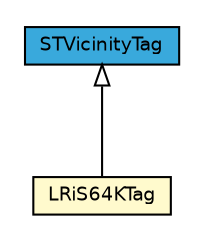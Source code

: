 #!/usr/local/bin/dot
#
# Class diagram 
# Generated by UMLGraph version R5_7_2-3-gee82a7 (http://www.umlgraph.org/)
#

digraph G {
	edge [fontname="Helvetica",fontsize=10,labelfontname="Helvetica",labelfontsize=10];
	node [fontname="Helvetica",fontsize=10,shape=plaintext];
	nodesep=0.25;
	ranksep=0.5;
	// com.st.st25sdk.type5.LRiS64KTag
	c8590 [label=<<table title="com.st.st25sdk.type5.LRiS64KTag" border="0" cellborder="1" cellspacing="0" cellpadding="2" port="p" bgcolor="lemonChiffon" href="./LRiS64KTag.html">
		<tr><td><table border="0" cellspacing="0" cellpadding="1">
<tr><td align="center" balign="center"> LRiS64KTag </td></tr>
		</table></td></tr>
		</table>>, URL="./LRiS64KTag.html", fontname="Helvetica", fontcolor="black", fontsize=9.0];
	// com.st.st25sdk.type5.STVicinityTag
	c8606 [label=<<table title="com.st.st25sdk.type5.STVicinityTag" border="0" cellborder="1" cellspacing="0" cellpadding="2" port="p" bgcolor="#39a9dc" href="./STVicinityTag.html">
		<tr><td><table border="0" cellspacing="0" cellpadding="1">
<tr><td align="center" balign="center"> STVicinityTag </td></tr>
		</table></td></tr>
		</table>>, URL="./STVicinityTag.html", fontname="Helvetica", fontcolor="black", fontsize=9.0];
	//com.st.st25sdk.type5.LRiS64KTag extends com.st.st25sdk.type5.STVicinityTag
	c8606:p -> c8590:p [dir=back,arrowtail=empty];
}

